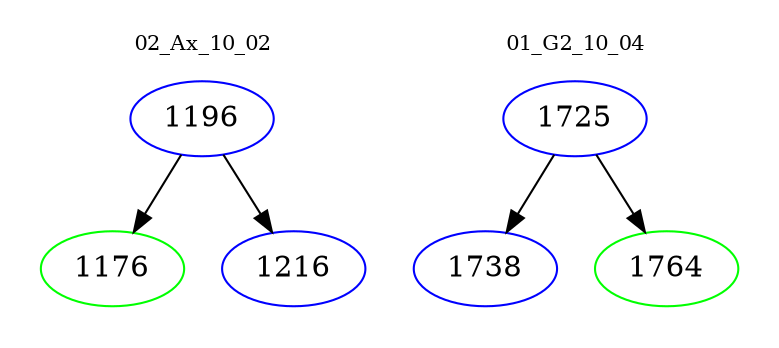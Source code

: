 digraph{
subgraph cluster_0 {
color = white
label = "02_Ax_10_02";
fontsize=10;
T0_1196 [label="1196", color="blue"]
T0_1196 -> T0_1176 [color="black"]
T0_1176 [label="1176", color="green"]
T0_1196 -> T0_1216 [color="black"]
T0_1216 [label="1216", color="blue"]
}
subgraph cluster_1 {
color = white
label = "01_G2_10_04";
fontsize=10;
T1_1725 [label="1725", color="blue"]
T1_1725 -> T1_1738 [color="black"]
T1_1738 [label="1738", color="blue"]
T1_1725 -> T1_1764 [color="black"]
T1_1764 [label="1764", color="green"]
}
}
